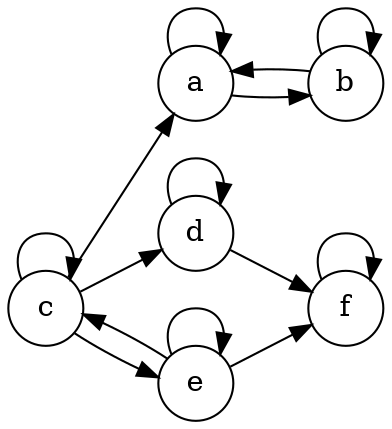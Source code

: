 digraph NotSymmetric {
    rankdir="LR"
    node [shape=circle]
    a -> a
    a -> b
    b -> a
    b -> b
    c -> a
    c -> c
    c -> d
    c -> e
    d -> d
    d -> f
    e -> c
    e -> e
    e -> f
    f -> f
}